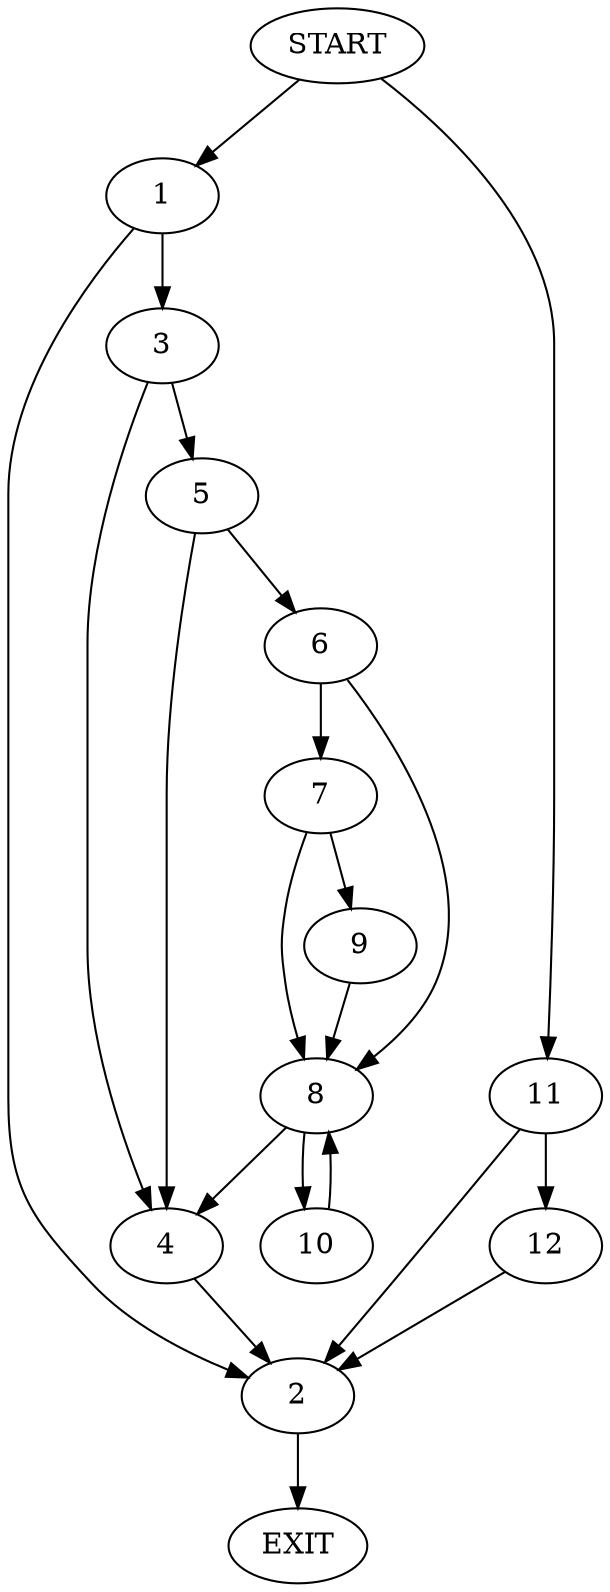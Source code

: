 digraph {
0 [label="START"]
13 [label="EXIT"]
0 -> 1
1 -> 2
1 -> 3
2 -> 13
3 -> 4
3 -> 5
4 -> 2
5 -> 6
5 -> 4
6 -> 7
6 -> 8
7 -> 9
7 -> 8
8 -> 4
8 -> 10
9 -> 8
10 -> 8
0 -> 11
11 -> 12
11 -> 2
12 -> 2
}
